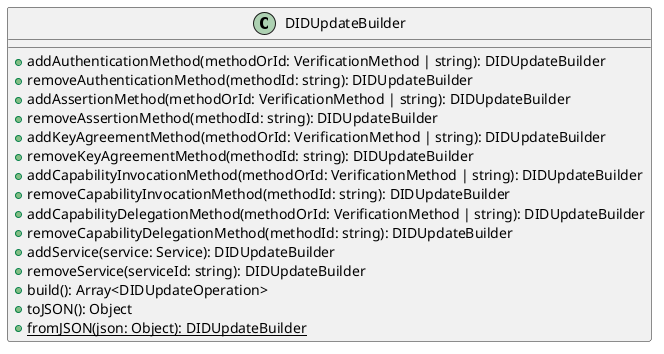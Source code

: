 @startuml
class DIDUpdateBuilder {
  + addAuthenticationMethod(methodOrId: VerificationMethod | string): DIDUpdateBuilder
  + removeAuthenticationMethod(methodId: string): DIDUpdateBuilder
  + addAssertionMethod(methodOrId: VerificationMethod | string): DIDUpdateBuilder
  + removeAssertionMethod(methodId: string): DIDUpdateBuilder
  + addKeyAgreementMethod(methodOrId: VerificationMethod | string): DIDUpdateBuilder
  + removeKeyAgreementMethod(methodId: string): DIDUpdateBuilder
  + addCapabilityInvocationMethod(methodOrId: VerificationMethod | string): DIDUpdateBuilder
  + removeCapabilityInvocationMethod(methodId: string): DIDUpdateBuilder
  + addCapabilityDelegationMethod(methodOrId: VerificationMethod | string): DIDUpdateBuilder
  + removeCapabilityDelegationMethod(methodId: string): DIDUpdateBuilder
  + addService(service: Service): DIDUpdateBuilder
  + removeService(serviceId: string): DIDUpdateBuilder
  + build(): Array<DIDUpdateOperation>
  + toJSON(): Object
  + {static} fromJSON(json: Object): DIDUpdateBuilder
}
@enduml